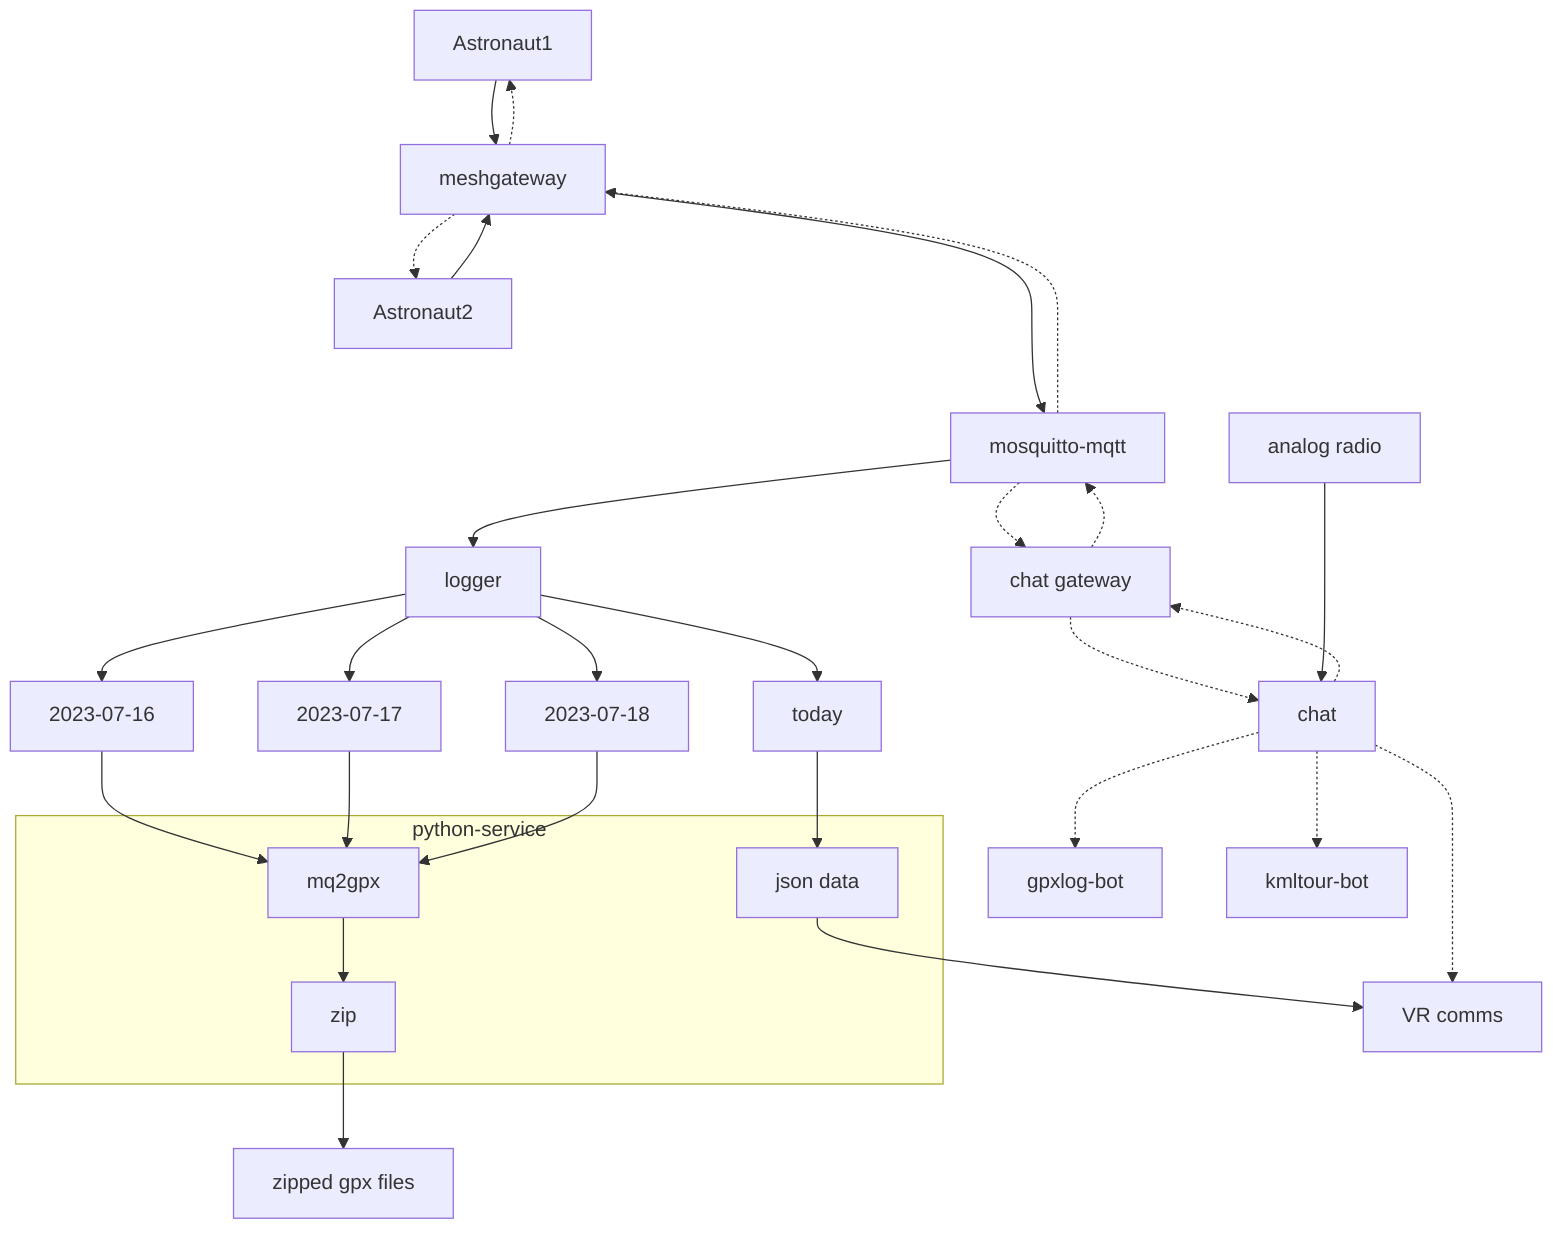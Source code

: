 graph TD
    A[Astronaut1] --> C[meshgateway]
    B[Astronaut2] --> C
    C-.-> A
    C-.-> B
    C ---> D[mosquitto-mqtt]
    D-.-> C
    D-.-> O[chat gateway]
    O-.-> D
    O-.-> P[chat]
    P-.-> O
    P-.-> R[gpxlog-bot]
    P-.-> S[kmltour-bot] 
    Q[analog radio] ---> P
    D --> E[logger]
    E --> F[2023-07-16]
    E --> G[2023-07-17]
    E --> H[2023-07-18]
    E --> I[today]
    subgraph python[python-service]
    J[json data]
    L[mq2gpx]
    M[zip]
    end
    I --> J
    F --> L
    J --> K[VR comms]
    P-.-> K
    G --> L
    H --> L
    L --> M
    M --> N[zipped gpx files]